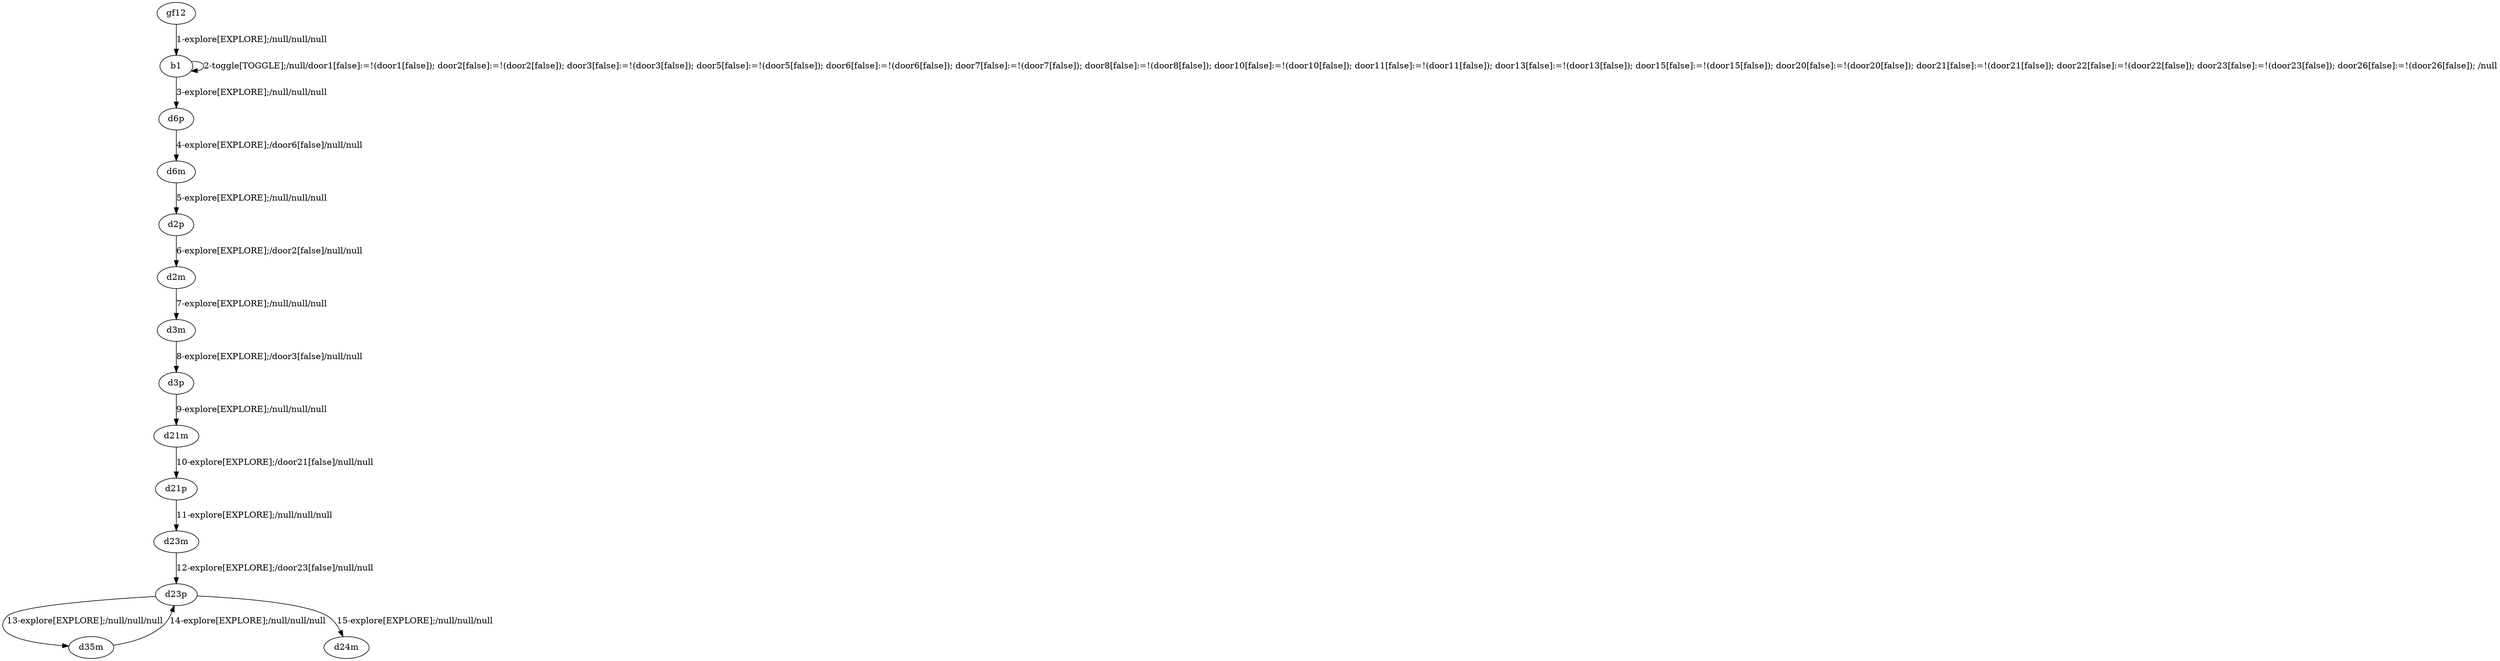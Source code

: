 # Total number of goals covered by this test: 1
# d35m --> d23p

digraph g {
"gf12" -> "b1" [label = "1-explore[EXPLORE];/null/null/null"];
"b1" -> "b1" [label = "2-toggle[TOGGLE];/null/door1[false]:=!(door1[false]); door2[false]:=!(door2[false]); door3[false]:=!(door3[false]); door5[false]:=!(door5[false]); door6[false]:=!(door6[false]); door7[false]:=!(door7[false]); door8[false]:=!(door8[false]); door10[false]:=!(door10[false]); door11[false]:=!(door11[false]); door13[false]:=!(door13[false]); door15[false]:=!(door15[false]); door20[false]:=!(door20[false]); door21[false]:=!(door21[false]); door22[false]:=!(door22[false]); door23[false]:=!(door23[false]); door26[false]:=!(door26[false]); /null"];
"b1" -> "d6p" [label = "3-explore[EXPLORE];/null/null/null"];
"d6p" -> "d6m" [label = "4-explore[EXPLORE];/door6[false]/null/null"];
"d6m" -> "d2p" [label = "5-explore[EXPLORE];/null/null/null"];
"d2p" -> "d2m" [label = "6-explore[EXPLORE];/door2[false]/null/null"];
"d2m" -> "d3m" [label = "7-explore[EXPLORE];/null/null/null"];
"d3m" -> "d3p" [label = "8-explore[EXPLORE];/door3[false]/null/null"];
"d3p" -> "d21m" [label = "9-explore[EXPLORE];/null/null/null"];
"d21m" -> "d21p" [label = "10-explore[EXPLORE];/door21[false]/null/null"];
"d21p" -> "d23m" [label = "11-explore[EXPLORE];/null/null/null"];
"d23m" -> "d23p" [label = "12-explore[EXPLORE];/door23[false]/null/null"];
"d23p" -> "d35m" [label = "13-explore[EXPLORE];/null/null/null"];
"d35m" -> "d23p" [label = "14-explore[EXPLORE];/null/null/null"];
"d23p" -> "d24m" [label = "15-explore[EXPLORE];/null/null/null"];
}